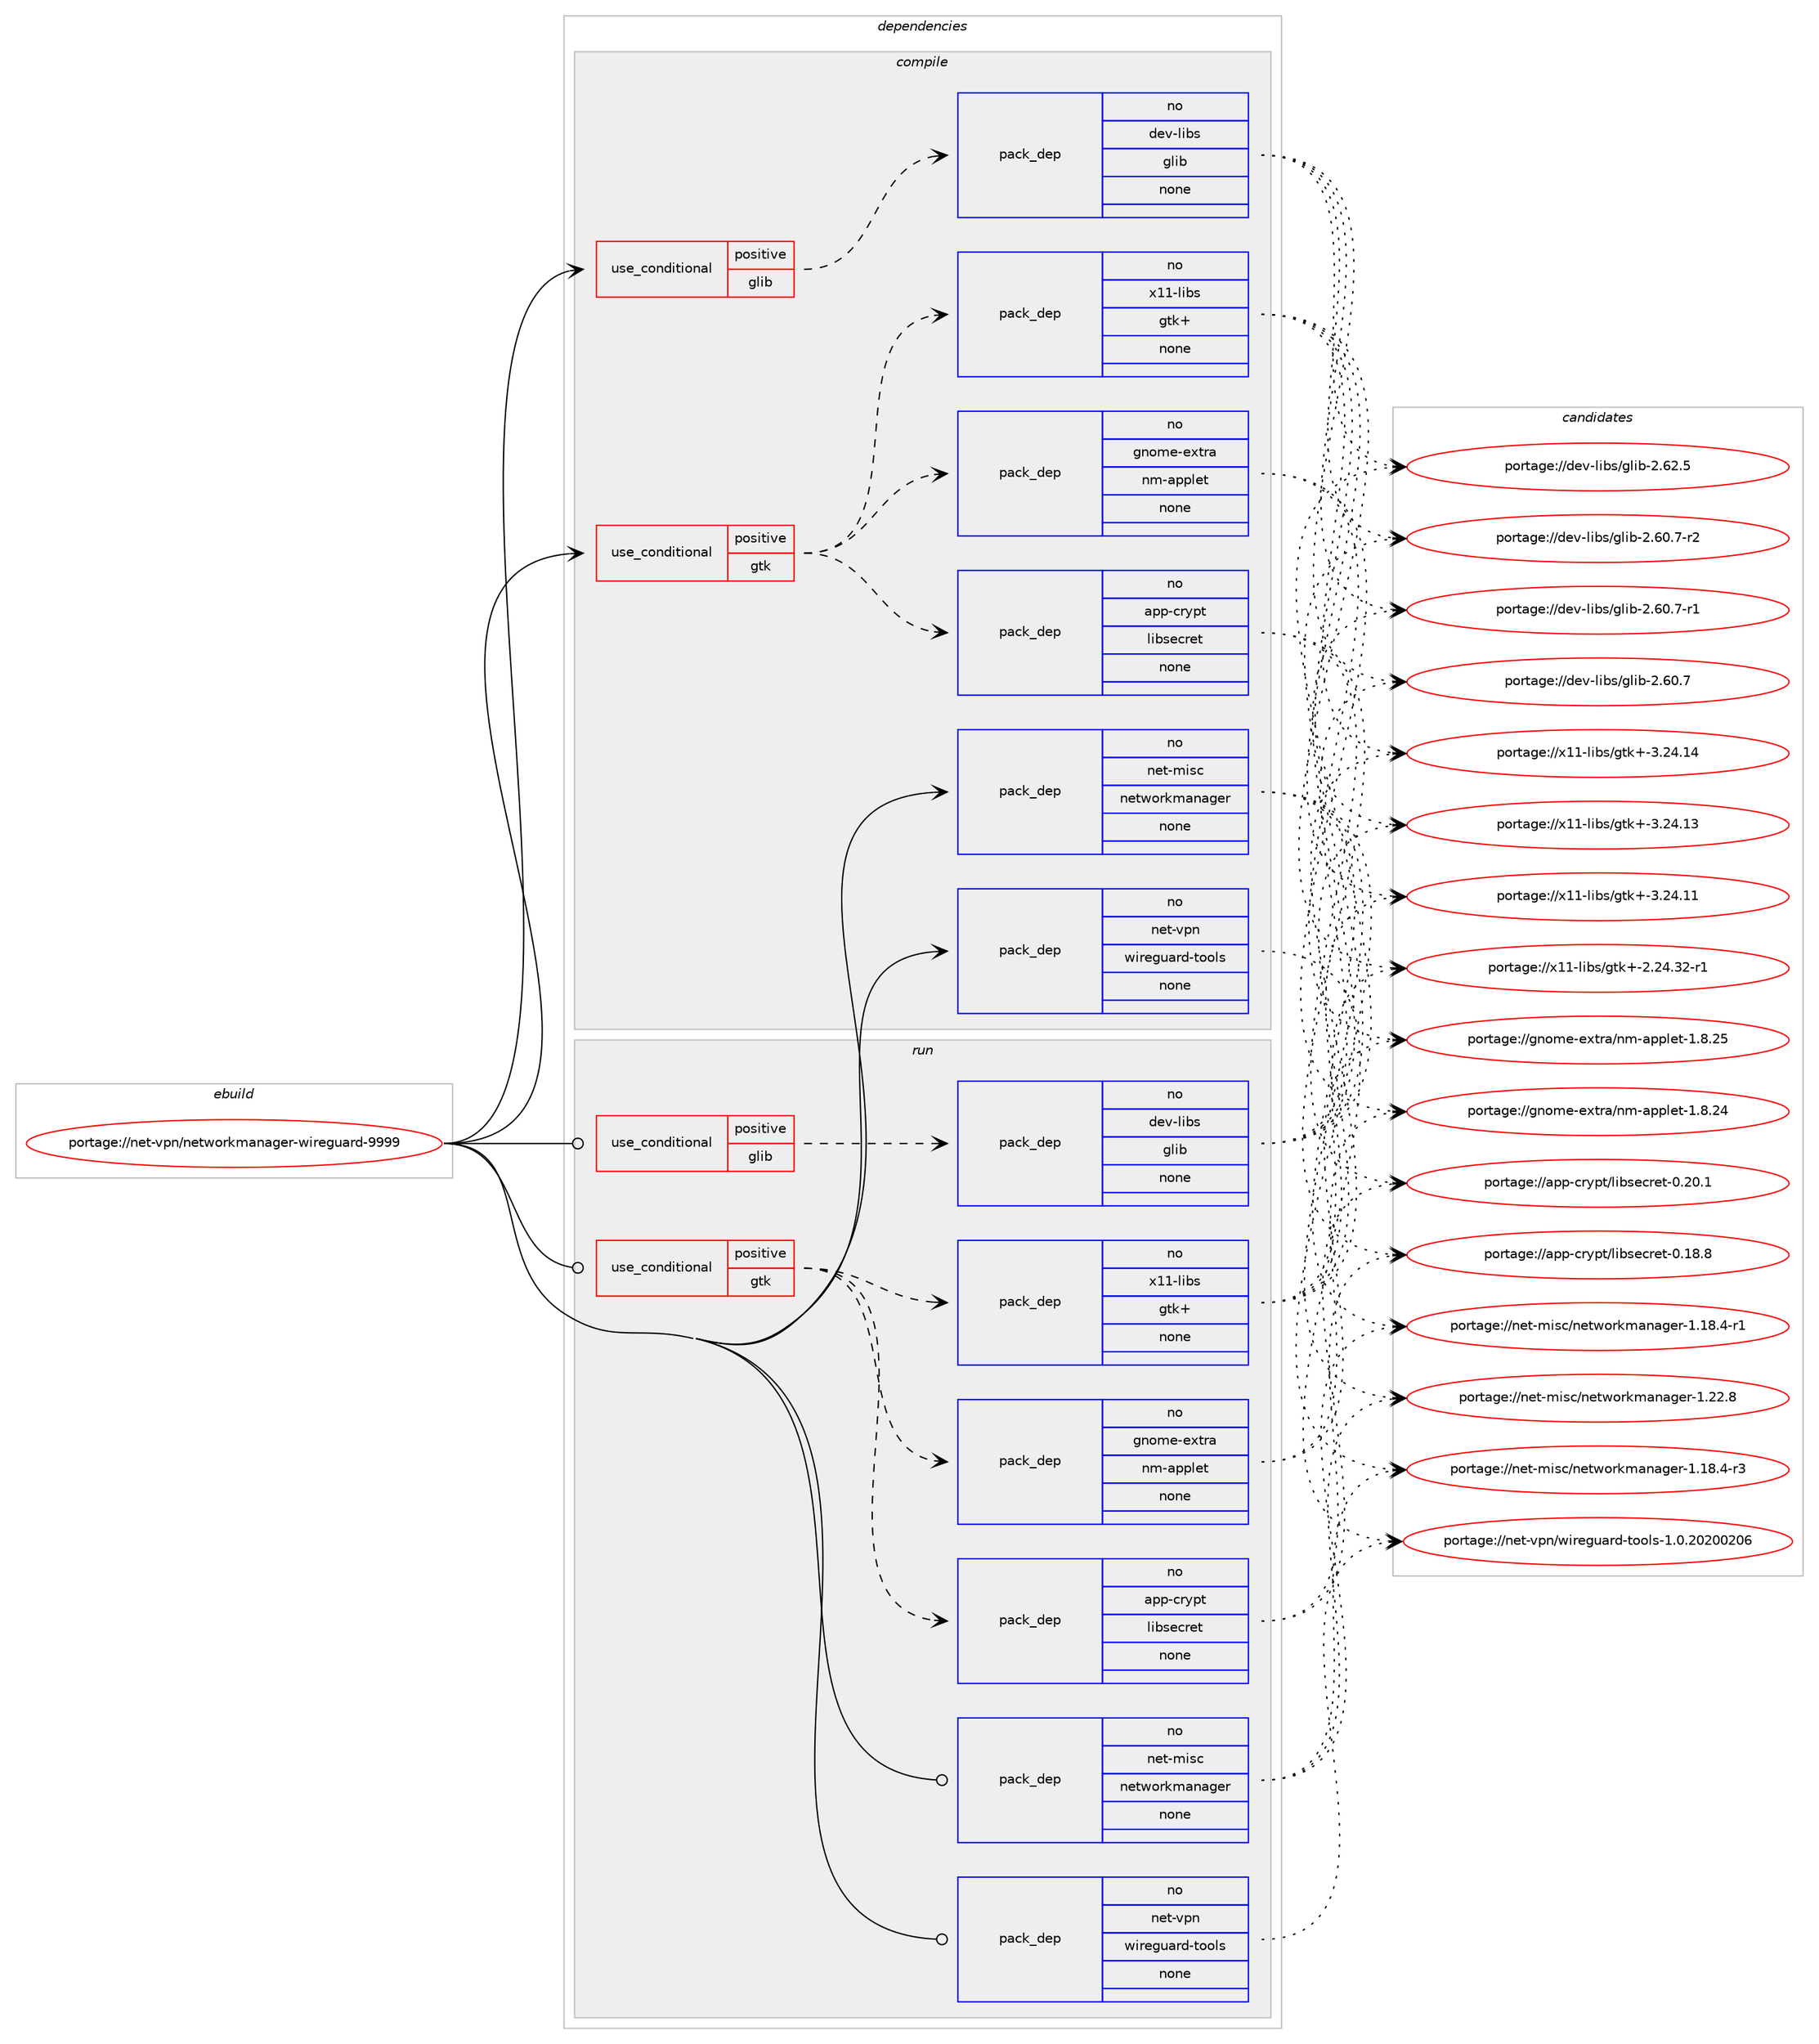 digraph prolog {

# *************
# Graph options
# *************

newrank=true;
concentrate=true;
compound=true;
graph [rankdir=LR,fontname=Helvetica,fontsize=10,ranksep=1.5];#, ranksep=2.5, nodesep=0.2];
edge  [arrowhead=vee];
node  [fontname=Helvetica,fontsize=10];

# **********
# The ebuild
# **********

subgraph cluster_leftcol {
color=gray;
rank=same;
label=<<i>ebuild</i>>;
id [label="portage://net-vpn/networkmanager-wireguard-9999", color=red, width=4, href="../net-vpn/networkmanager-wireguard-9999.svg"];
}

# ****************
# The dependencies
# ****************

subgraph cluster_midcol {
color=gray;
label=<<i>dependencies</i>>;
subgraph cluster_compile {
fillcolor="#eeeeee";
style=filled;
label=<<i>compile</i>>;
subgraph cond8303 {
dependency46502 [label=<<TABLE BORDER="0" CELLBORDER="1" CELLSPACING="0" CELLPADDING="4"><TR><TD ROWSPAN="3" CELLPADDING="10">use_conditional</TD></TR><TR><TD>positive</TD></TR><TR><TD>glib</TD></TR></TABLE>>, shape=none, color=red];
subgraph pack37217 {
dependency46503 [label=<<TABLE BORDER="0" CELLBORDER="1" CELLSPACING="0" CELLPADDING="4" WIDTH="220"><TR><TD ROWSPAN="6" CELLPADDING="30">pack_dep</TD></TR><TR><TD WIDTH="110">no</TD></TR><TR><TD>dev-libs</TD></TR><TR><TD>glib</TD></TR><TR><TD>none</TD></TR><TR><TD></TD></TR></TABLE>>, shape=none, color=blue];
}
dependency46502:e -> dependency46503:w [weight=20,style="dashed",arrowhead="vee"];
}
id:e -> dependency46502:w [weight=20,style="solid",arrowhead="vee"];
subgraph cond8304 {
dependency46504 [label=<<TABLE BORDER="0" CELLBORDER="1" CELLSPACING="0" CELLPADDING="4"><TR><TD ROWSPAN="3" CELLPADDING="10">use_conditional</TD></TR><TR><TD>positive</TD></TR><TR><TD>gtk</TD></TR></TABLE>>, shape=none, color=red];
subgraph pack37218 {
dependency46505 [label=<<TABLE BORDER="0" CELLBORDER="1" CELLSPACING="0" CELLPADDING="4" WIDTH="220"><TR><TD ROWSPAN="6" CELLPADDING="30">pack_dep</TD></TR><TR><TD WIDTH="110">no</TD></TR><TR><TD>app-crypt</TD></TR><TR><TD>libsecret</TD></TR><TR><TD>none</TD></TR><TR><TD></TD></TR></TABLE>>, shape=none, color=blue];
}
dependency46504:e -> dependency46505:w [weight=20,style="dashed",arrowhead="vee"];
subgraph pack37219 {
dependency46506 [label=<<TABLE BORDER="0" CELLBORDER="1" CELLSPACING="0" CELLPADDING="4" WIDTH="220"><TR><TD ROWSPAN="6" CELLPADDING="30">pack_dep</TD></TR><TR><TD WIDTH="110">no</TD></TR><TR><TD>gnome-extra</TD></TR><TR><TD>nm-applet</TD></TR><TR><TD>none</TD></TR><TR><TD></TD></TR></TABLE>>, shape=none, color=blue];
}
dependency46504:e -> dependency46506:w [weight=20,style="dashed",arrowhead="vee"];
subgraph pack37220 {
dependency46507 [label=<<TABLE BORDER="0" CELLBORDER="1" CELLSPACING="0" CELLPADDING="4" WIDTH="220"><TR><TD ROWSPAN="6" CELLPADDING="30">pack_dep</TD></TR><TR><TD WIDTH="110">no</TD></TR><TR><TD>x11-libs</TD></TR><TR><TD>gtk+</TD></TR><TR><TD>none</TD></TR><TR><TD></TD></TR></TABLE>>, shape=none, color=blue];
}
dependency46504:e -> dependency46507:w [weight=20,style="dashed",arrowhead="vee"];
}
id:e -> dependency46504:w [weight=20,style="solid",arrowhead="vee"];
subgraph pack37221 {
dependency46508 [label=<<TABLE BORDER="0" CELLBORDER="1" CELLSPACING="0" CELLPADDING="4" WIDTH="220"><TR><TD ROWSPAN="6" CELLPADDING="30">pack_dep</TD></TR><TR><TD WIDTH="110">no</TD></TR><TR><TD>net-misc</TD></TR><TR><TD>networkmanager</TD></TR><TR><TD>none</TD></TR><TR><TD></TD></TR></TABLE>>, shape=none, color=blue];
}
id:e -> dependency46508:w [weight=20,style="solid",arrowhead="vee"];
subgraph pack37222 {
dependency46509 [label=<<TABLE BORDER="0" CELLBORDER="1" CELLSPACING="0" CELLPADDING="4" WIDTH="220"><TR><TD ROWSPAN="6" CELLPADDING="30">pack_dep</TD></TR><TR><TD WIDTH="110">no</TD></TR><TR><TD>net-vpn</TD></TR><TR><TD>wireguard-tools</TD></TR><TR><TD>none</TD></TR><TR><TD></TD></TR></TABLE>>, shape=none, color=blue];
}
id:e -> dependency46509:w [weight=20,style="solid",arrowhead="vee"];
}
subgraph cluster_compileandrun {
fillcolor="#eeeeee";
style=filled;
label=<<i>compile and run</i>>;
}
subgraph cluster_run {
fillcolor="#eeeeee";
style=filled;
label=<<i>run</i>>;
subgraph cond8305 {
dependency46510 [label=<<TABLE BORDER="0" CELLBORDER="1" CELLSPACING="0" CELLPADDING="4"><TR><TD ROWSPAN="3" CELLPADDING="10">use_conditional</TD></TR><TR><TD>positive</TD></TR><TR><TD>glib</TD></TR></TABLE>>, shape=none, color=red];
subgraph pack37223 {
dependency46511 [label=<<TABLE BORDER="0" CELLBORDER="1" CELLSPACING="0" CELLPADDING="4" WIDTH="220"><TR><TD ROWSPAN="6" CELLPADDING="30">pack_dep</TD></TR><TR><TD WIDTH="110">no</TD></TR><TR><TD>dev-libs</TD></TR><TR><TD>glib</TD></TR><TR><TD>none</TD></TR><TR><TD></TD></TR></TABLE>>, shape=none, color=blue];
}
dependency46510:e -> dependency46511:w [weight=20,style="dashed",arrowhead="vee"];
}
id:e -> dependency46510:w [weight=20,style="solid",arrowhead="odot"];
subgraph cond8306 {
dependency46512 [label=<<TABLE BORDER="0" CELLBORDER="1" CELLSPACING="0" CELLPADDING="4"><TR><TD ROWSPAN="3" CELLPADDING="10">use_conditional</TD></TR><TR><TD>positive</TD></TR><TR><TD>gtk</TD></TR></TABLE>>, shape=none, color=red];
subgraph pack37224 {
dependency46513 [label=<<TABLE BORDER="0" CELLBORDER="1" CELLSPACING="0" CELLPADDING="4" WIDTH="220"><TR><TD ROWSPAN="6" CELLPADDING="30">pack_dep</TD></TR><TR><TD WIDTH="110">no</TD></TR><TR><TD>app-crypt</TD></TR><TR><TD>libsecret</TD></TR><TR><TD>none</TD></TR><TR><TD></TD></TR></TABLE>>, shape=none, color=blue];
}
dependency46512:e -> dependency46513:w [weight=20,style="dashed",arrowhead="vee"];
subgraph pack37225 {
dependency46514 [label=<<TABLE BORDER="0" CELLBORDER="1" CELLSPACING="0" CELLPADDING="4" WIDTH="220"><TR><TD ROWSPAN="6" CELLPADDING="30">pack_dep</TD></TR><TR><TD WIDTH="110">no</TD></TR><TR><TD>gnome-extra</TD></TR><TR><TD>nm-applet</TD></TR><TR><TD>none</TD></TR><TR><TD></TD></TR></TABLE>>, shape=none, color=blue];
}
dependency46512:e -> dependency46514:w [weight=20,style="dashed",arrowhead="vee"];
subgraph pack37226 {
dependency46515 [label=<<TABLE BORDER="0" CELLBORDER="1" CELLSPACING="0" CELLPADDING="4" WIDTH="220"><TR><TD ROWSPAN="6" CELLPADDING="30">pack_dep</TD></TR><TR><TD WIDTH="110">no</TD></TR><TR><TD>x11-libs</TD></TR><TR><TD>gtk+</TD></TR><TR><TD>none</TD></TR><TR><TD></TD></TR></TABLE>>, shape=none, color=blue];
}
dependency46512:e -> dependency46515:w [weight=20,style="dashed",arrowhead="vee"];
}
id:e -> dependency46512:w [weight=20,style="solid",arrowhead="odot"];
subgraph pack37227 {
dependency46516 [label=<<TABLE BORDER="0" CELLBORDER="1" CELLSPACING="0" CELLPADDING="4" WIDTH="220"><TR><TD ROWSPAN="6" CELLPADDING="30">pack_dep</TD></TR><TR><TD WIDTH="110">no</TD></TR><TR><TD>net-misc</TD></TR><TR><TD>networkmanager</TD></TR><TR><TD>none</TD></TR><TR><TD></TD></TR></TABLE>>, shape=none, color=blue];
}
id:e -> dependency46516:w [weight=20,style="solid",arrowhead="odot"];
subgraph pack37228 {
dependency46517 [label=<<TABLE BORDER="0" CELLBORDER="1" CELLSPACING="0" CELLPADDING="4" WIDTH="220"><TR><TD ROWSPAN="6" CELLPADDING="30">pack_dep</TD></TR><TR><TD WIDTH="110">no</TD></TR><TR><TD>net-vpn</TD></TR><TR><TD>wireguard-tools</TD></TR><TR><TD>none</TD></TR><TR><TD></TD></TR></TABLE>>, shape=none, color=blue];
}
id:e -> dependency46517:w [weight=20,style="solid",arrowhead="odot"];
}
}

# **************
# The candidates
# **************

subgraph cluster_choices {
rank=same;
color=gray;
label=<<i>candidates</i>>;

subgraph choice37217 {
color=black;
nodesep=1;
choice1001011184510810598115471031081059845504654504653 [label="portage://dev-libs/glib-2.62.5", color=red, width=4,href="../dev-libs/glib-2.62.5.svg"];
choice10010111845108105981154710310810598455046544846554511450 [label="portage://dev-libs/glib-2.60.7-r2", color=red, width=4,href="../dev-libs/glib-2.60.7-r2.svg"];
choice10010111845108105981154710310810598455046544846554511449 [label="portage://dev-libs/glib-2.60.7-r1", color=red, width=4,href="../dev-libs/glib-2.60.7-r1.svg"];
choice1001011184510810598115471031081059845504654484655 [label="portage://dev-libs/glib-2.60.7", color=red, width=4,href="../dev-libs/glib-2.60.7.svg"];
dependency46503:e -> choice1001011184510810598115471031081059845504654504653:w [style=dotted,weight="100"];
dependency46503:e -> choice10010111845108105981154710310810598455046544846554511450:w [style=dotted,weight="100"];
dependency46503:e -> choice10010111845108105981154710310810598455046544846554511449:w [style=dotted,weight="100"];
dependency46503:e -> choice1001011184510810598115471031081059845504654484655:w [style=dotted,weight="100"];
}
subgraph choice37218 {
color=black;
nodesep=1;
choice97112112459911412111211647108105981151019911410111645484650484649 [label="portage://app-crypt/libsecret-0.20.1", color=red, width=4,href="../app-crypt/libsecret-0.20.1.svg"];
choice97112112459911412111211647108105981151019911410111645484649564656 [label="portage://app-crypt/libsecret-0.18.8", color=red, width=4,href="../app-crypt/libsecret-0.18.8.svg"];
dependency46505:e -> choice97112112459911412111211647108105981151019911410111645484650484649:w [style=dotted,weight="100"];
dependency46505:e -> choice97112112459911412111211647108105981151019911410111645484649564656:w [style=dotted,weight="100"];
}
subgraph choice37219 {
color=black;
nodesep=1;
choice103110111109101451011201161149747110109459711211210810111645494656465053 [label="portage://gnome-extra/nm-applet-1.8.25", color=red, width=4,href="../gnome-extra/nm-applet-1.8.25.svg"];
choice103110111109101451011201161149747110109459711211210810111645494656465052 [label="portage://gnome-extra/nm-applet-1.8.24", color=red, width=4,href="../gnome-extra/nm-applet-1.8.24.svg"];
dependency46506:e -> choice103110111109101451011201161149747110109459711211210810111645494656465053:w [style=dotted,weight="100"];
dependency46506:e -> choice103110111109101451011201161149747110109459711211210810111645494656465052:w [style=dotted,weight="100"];
}
subgraph choice37220 {
color=black;
nodesep=1;
choice1204949451081059811547103116107434551465052464952 [label="portage://x11-libs/gtk+-3.24.14", color=red, width=4,href="../x11-libs/gtk+-3.24.14.svg"];
choice1204949451081059811547103116107434551465052464951 [label="portage://x11-libs/gtk+-3.24.13", color=red, width=4,href="../x11-libs/gtk+-3.24.13.svg"];
choice1204949451081059811547103116107434551465052464949 [label="portage://x11-libs/gtk+-3.24.11", color=red, width=4,href="../x11-libs/gtk+-3.24.11.svg"];
choice12049494510810598115471031161074345504650524651504511449 [label="portage://x11-libs/gtk+-2.24.32-r1", color=red, width=4,href="../x11-libs/gtk+-2.24.32-r1.svg"];
dependency46507:e -> choice1204949451081059811547103116107434551465052464952:w [style=dotted,weight="100"];
dependency46507:e -> choice1204949451081059811547103116107434551465052464951:w [style=dotted,weight="100"];
dependency46507:e -> choice1204949451081059811547103116107434551465052464949:w [style=dotted,weight="100"];
dependency46507:e -> choice12049494510810598115471031161074345504650524651504511449:w [style=dotted,weight="100"];
}
subgraph choice37221 {
color=black;
nodesep=1;
choice110101116451091051159947110101116119111114107109971109710310111445494650504656 [label="portage://net-misc/networkmanager-1.22.8", color=red, width=4,href="../net-misc/networkmanager-1.22.8.svg"];
choice1101011164510910511599471101011161191111141071099711097103101114454946495646524511451 [label="portage://net-misc/networkmanager-1.18.4-r3", color=red, width=4,href="../net-misc/networkmanager-1.18.4-r3.svg"];
choice1101011164510910511599471101011161191111141071099711097103101114454946495646524511449 [label="portage://net-misc/networkmanager-1.18.4-r1", color=red, width=4,href="../net-misc/networkmanager-1.18.4-r1.svg"];
dependency46508:e -> choice110101116451091051159947110101116119111114107109971109710310111445494650504656:w [style=dotted,weight="100"];
dependency46508:e -> choice1101011164510910511599471101011161191111141071099711097103101114454946495646524511451:w [style=dotted,weight="100"];
dependency46508:e -> choice1101011164510910511599471101011161191111141071099711097103101114454946495646524511449:w [style=dotted,weight="100"];
}
subgraph choice37222 {
color=black;
nodesep=1;
choice1101011164511811211047119105114101103117971141004511611111110811545494648465048504848504854 [label="portage://net-vpn/wireguard-tools-1.0.20200206", color=red, width=4,href="../net-vpn/wireguard-tools-1.0.20200206.svg"];
dependency46509:e -> choice1101011164511811211047119105114101103117971141004511611111110811545494648465048504848504854:w [style=dotted,weight="100"];
}
subgraph choice37223 {
color=black;
nodesep=1;
choice1001011184510810598115471031081059845504654504653 [label="portage://dev-libs/glib-2.62.5", color=red, width=4,href="../dev-libs/glib-2.62.5.svg"];
choice10010111845108105981154710310810598455046544846554511450 [label="portage://dev-libs/glib-2.60.7-r2", color=red, width=4,href="../dev-libs/glib-2.60.7-r2.svg"];
choice10010111845108105981154710310810598455046544846554511449 [label="portage://dev-libs/glib-2.60.7-r1", color=red, width=4,href="../dev-libs/glib-2.60.7-r1.svg"];
choice1001011184510810598115471031081059845504654484655 [label="portage://dev-libs/glib-2.60.7", color=red, width=4,href="../dev-libs/glib-2.60.7.svg"];
dependency46511:e -> choice1001011184510810598115471031081059845504654504653:w [style=dotted,weight="100"];
dependency46511:e -> choice10010111845108105981154710310810598455046544846554511450:w [style=dotted,weight="100"];
dependency46511:e -> choice10010111845108105981154710310810598455046544846554511449:w [style=dotted,weight="100"];
dependency46511:e -> choice1001011184510810598115471031081059845504654484655:w [style=dotted,weight="100"];
}
subgraph choice37224 {
color=black;
nodesep=1;
choice97112112459911412111211647108105981151019911410111645484650484649 [label="portage://app-crypt/libsecret-0.20.1", color=red, width=4,href="../app-crypt/libsecret-0.20.1.svg"];
choice97112112459911412111211647108105981151019911410111645484649564656 [label="portage://app-crypt/libsecret-0.18.8", color=red, width=4,href="../app-crypt/libsecret-0.18.8.svg"];
dependency46513:e -> choice97112112459911412111211647108105981151019911410111645484650484649:w [style=dotted,weight="100"];
dependency46513:e -> choice97112112459911412111211647108105981151019911410111645484649564656:w [style=dotted,weight="100"];
}
subgraph choice37225 {
color=black;
nodesep=1;
choice103110111109101451011201161149747110109459711211210810111645494656465053 [label="portage://gnome-extra/nm-applet-1.8.25", color=red, width=4,href="../gnome-extra/nm-applet-1.8.25.svg"];
choice103110111109101451011201161149747110109459711211210810111645494656465052 [label="portage://gnome-extra/nm-applet-1.8.24", color=red, width=4,href="../gnome-extra/nm-applet-1.8.24.svg"];
dependency46514:e -> choice103110111109101451011201161149747110109459711211210810111645494656465053:w [style=dotted,weight="100"];
dependency46514:e -> choice103110111109101451011201161149747110109459711211210810111645494656465052:w [style=dotted,weight="100"];
}
subgraph choice37226 {
color=black;
nodesep=1;
choice1204949451081059811547103116107434551465052464952 [label="portage://x11-libs/gtk+-3.24.14", color=red, width=4,href="../x11-libs/gtk+-3.24.14.svg"];
choice1204949451081059811547103116107434551465052464951 [label="portage://x11-libs/gtk+-3.24.13", color=red, width=4,href="../x11-libs/gtk+-3.24.13.svg"];
choice1204949451081059811547103116107434551465052464949 [label="portage://x11-libs/gtk+-3.24.11", color=red, width=4,href="../x11-libs/gtk+-3.24.11.svg"];
choice12049494510810598115471031161074345504650524651504511449 [label="portage://x11-libs/gtk+-2.24.32-r1", color=red, width=4,href="../x11-libs/gtk+-2.24.32-r1.svg"];
dependency46515:e -> choice1204949451081059811547103116107434551465052464952:w [style=dotted,weight="100"];
dependency46515:e -> choice1204949451081059811547103116107434551465052464951:w [style=dotted,weight="100"];
dependency46515:e -> choice1204949451081059811547103116107434551465052464949:w [style=dotted,weight="100"];
dependency46515:e -> choice12049494510810598115471031161074345504650524651504511449:w [style=dotted,weight="100"];
}
subgraph choice37227 {
color=black;
nodesep=1;
choice110101116451091051159947110101116119111114107109971109710310111445494650504656 [label="portage://net-misc/networkmanager-1.22.8", color=red, width=4,href="../net-misc/networkmanager-1.22.8.svg"];
choice1101011164510910511599471101011161191111141071099711097103101114454946495646524511451 [label="portage://net-misc/networkmanager-1.18.4-r3", color=red, width=4,href="../net-misc/networkmanager-1.18.4-r3.svg"];
choice1101011164510910511599471101011161191111141071099711097103101114454946495646524511449 [label="portage://net-misc/networkmanager-1.18.4-r1", color=red, width=4,href="../net-misc/networkmanager-1.18.4-r1.svg"];
dependency46516:e -> choice110101116451091051159947110101116119111114107109971109710310111445494650504656:w [style=dotted,weight="100"];
dependency46516:e -> choice1101011164510910511599471101011161191111141071099711097103101114454946495646524511451:w [style=dotted,weight="100"];
dependency46516:e -> choice1101011164510910511599471101011161191111141071099711097103101114454946495646524511449:w [style=dotted,weight="100"];
}
subgraph choice37228 {
color=black;
nodesep=1;
choice1101011164511811211047119105114101103117971141004511611111110811545494648465048504848504854 [label="portage://net-vpn/wireguard-tools-1.0.20200206", color=red, width=4,href="../net-vpn/wireguard-tools-1.0.20200206.svg"];
dependency46517:e -> choice1101011164511811211047119105114101103117971141004511611111110811545494648465048504848504854:w [style=dotted,weight="100"];
}
}

}
